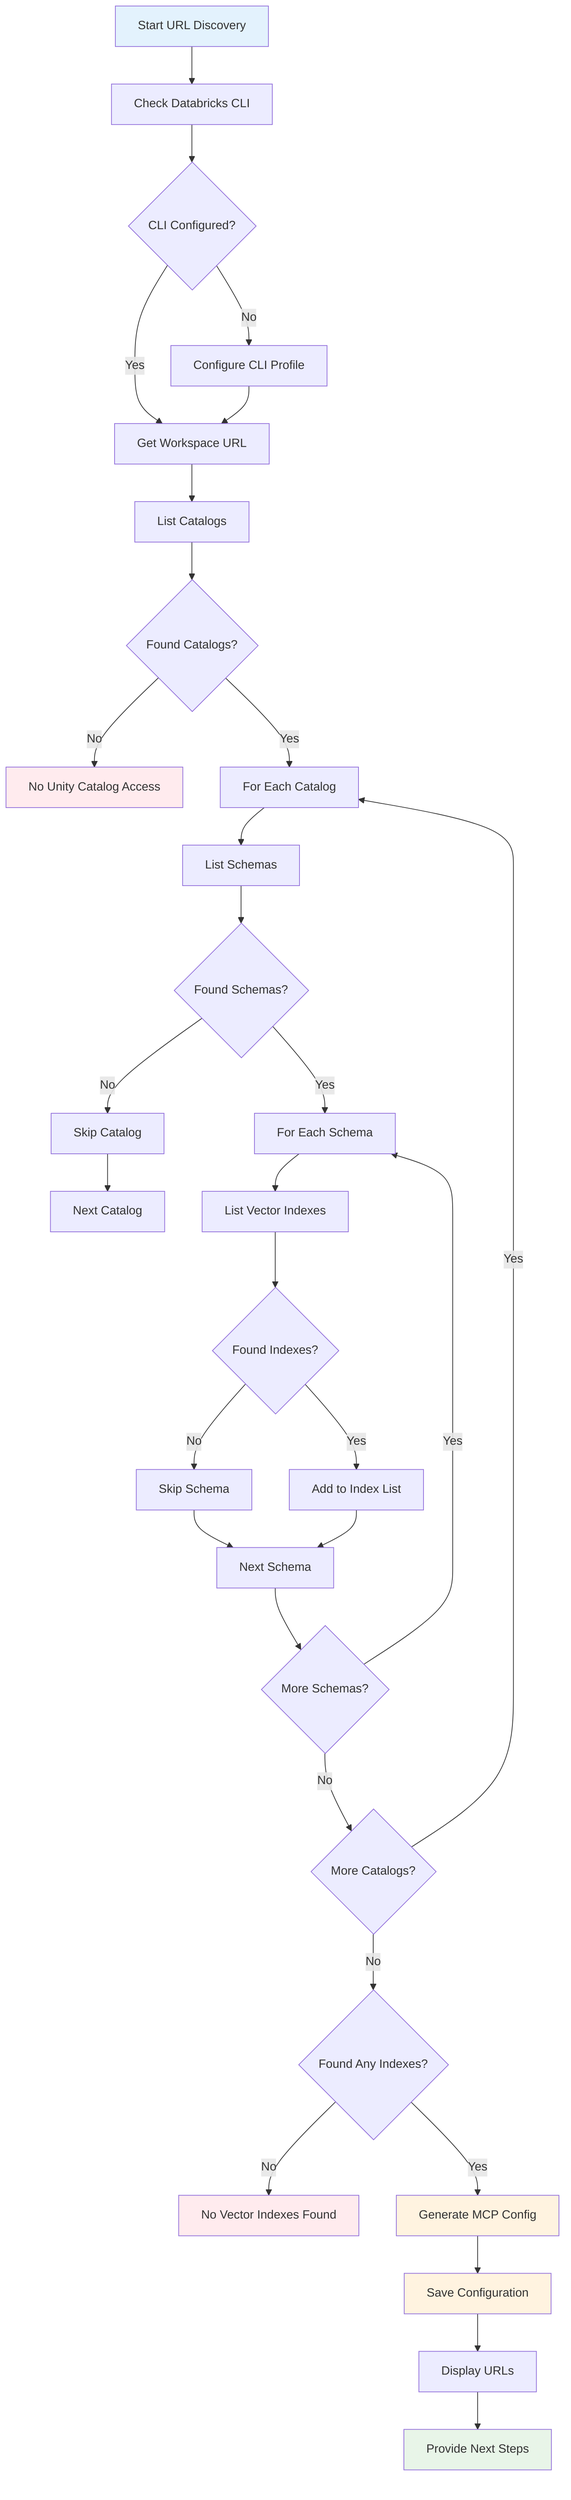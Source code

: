 flowchart TD
    A[Start URL Discovery] --> B[Check Databricks CLI]
    B --> C{CLI Configured?}
    C -->|No| D[Configure CLI Profile]
    C -->|Yes| E[Get Workspace URL]
    D --> E
    E --> F[List Catalogs]
    F --> G{Found Catalogs?}
    G -->|No| H[No Unity Catalog Access]
    G -->|Yes| I[For Each Catalog]
    I --> J[List Schemas]
    J --> K{Found Schemas?}
    K -->|No| L[Skip Catalog]
    K -->|Yes| M[For Each Schema]
    L --> N[Next Catalog]
    M --> O[List Vector Indexes]
    O --> P{Found Indexes?}
    P -->|No| Q[Skip Schema]
    P -->|Yes| R[Add to Index List]
    Q --> S[Next Schema]
    R --> S
    S --> T{More Schemas?}
    T -->|Yes| M
    T -->|No| U{More Catalogs?}
    U -->|Yes| I
    U -->|No| V{Found Any Indexes?}
    V -->|No| W[No Vector Indexes Found]
    V -->|Yes| X[Generate MCP Config]
    X --> Y[Save Configuration]
    Y --> Z[Display URLs]
    Z --> AA[Provide Next Steps]
    
    style A fill:#e3f2fd
    style AA fill:#e8f5e8
    style H fill:#ffebee
    style W fill:#ffebee
    style X fill:#fff3e0
    style Y fill:#fff3e0
